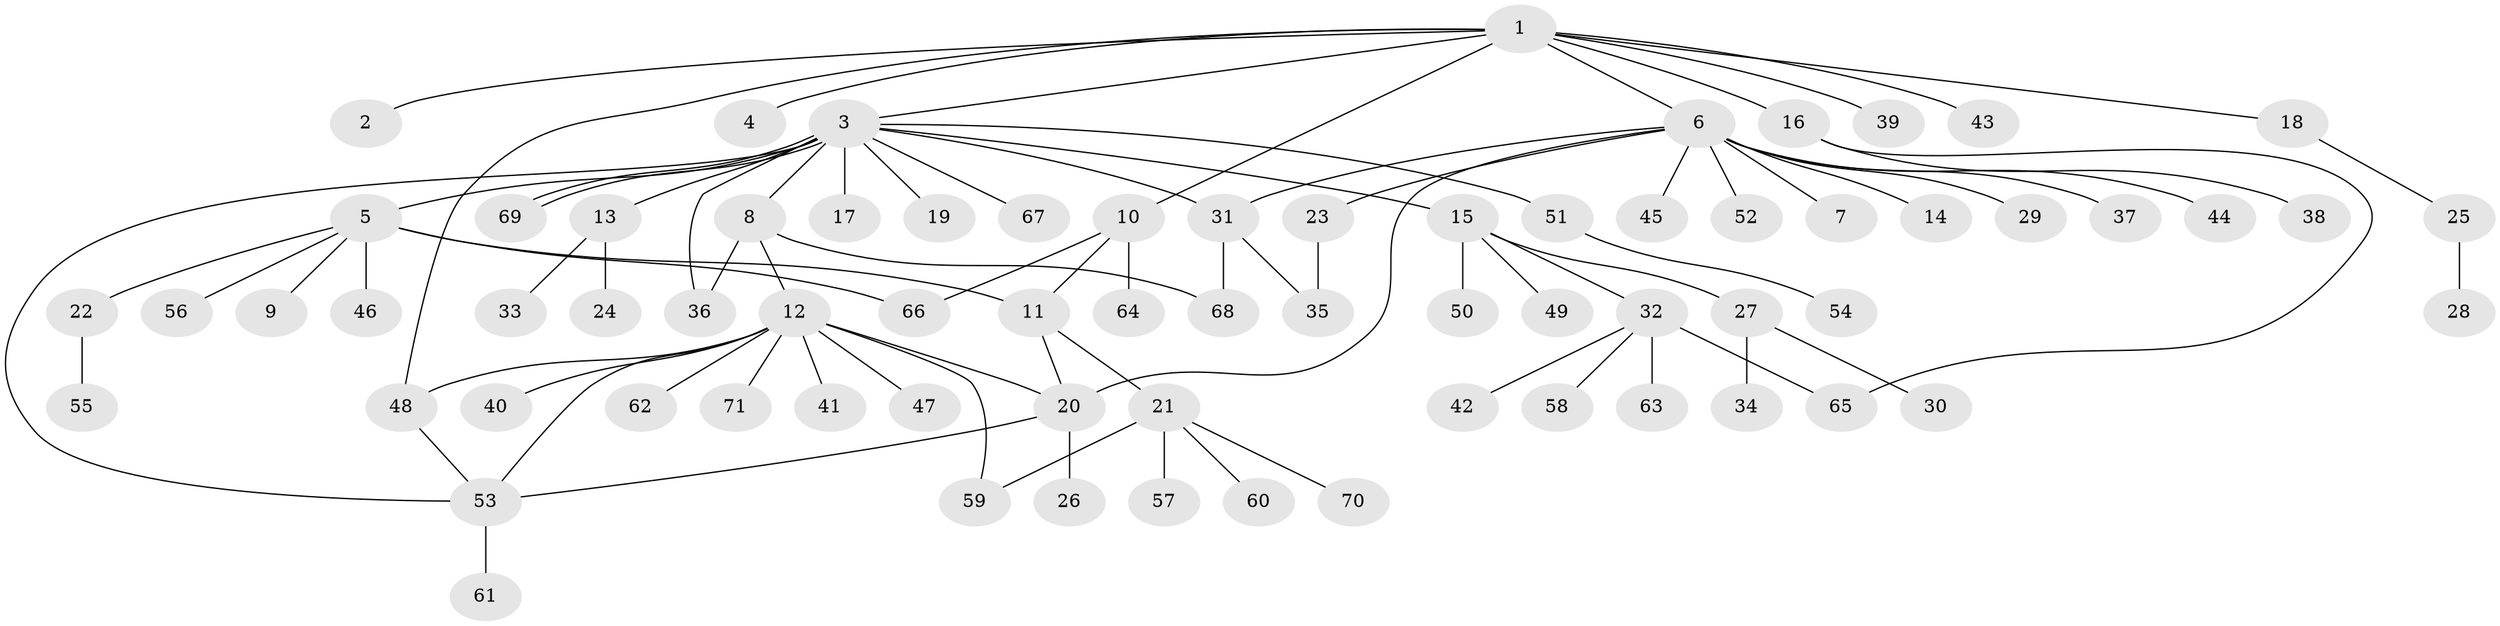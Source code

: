 // Generated by graph-tools (version 1.1) at 2025/14/03/09/25 04:14:36]
// undirected, 71 vertices, 85 edges
graph export_dot {
graph [start="1"]
  node [color=gray90,style=filled];
  1;
  2;
  3;
  4;
  5;
  6;
  7;
  8;
  9;
  10;
  11;
  12;
  13;
  14;
  15;
  16;
  17;
  18;
  19;
  20;
  21;
  22;
  23;
  24;
  25;
  26;
  27;
  28;
  29;
  30;
  31;
  32;
  33;
  34;
  35;
  36;
  37;
  38;
  39;
  40;
  41;
  42;
  43;
  44;
  45;
  46;
  47;
  48;
  49;
  50;
  51;
  52;
  53;
  54;
  55;
  56;
  57;
  58;
  59;
  60;
  61;
  62;
  63;
  64;
  65;
  66;
  67;
  68;
  69;
  70;
  71;
  1 -- 2;
  1 -- 3;
  1 -- 4;
  1 -- 6;
  1 -- 10;
  1 -- 16;
  1 -- 18;
  1 -- 39;
  1 -- 43;
  1 -- 48;
  3 -- 5;
  3 -- 8;
  3 -- 13;
  3 -- 15;
  3 -- 17;
  3 -- 19;
  3 -- 31;
  3 -- 36;
  3 -- 51;
  3 -- 53;
  3 -- 67;
  3 -- 69;
  3 -- 69;
  5 -- 9;
  5 -- 11;
  5 -- 22;
  5 -- 46;
  5 -- 56;
  5 -- 66;
  6 -- 7;
  6 -- 14;
  6 -- 20;
  6 -- 23;
  6 -- 29;
  6 -- 31;
  6 -- 37;
  6 -- 44;
  6 -- 45;
  6 -- 52;
  8 -- 12;
  8 -- 36;
  8 -- 68;
  10 -- 11;
  10 -- 64;
  10 -- 66;
  11 -- 20;
  11 -- 21;
  12 -- 20;
  12 -- 40;
  12 -- 41;
  12 -- 47;
  12 -- 48;
  12 -- 53;
  12 -- 59;
  12 -- 62;
  12 -- 71;
  13 -- 24;
  13 -- 33;
  15 -- 27;
  15 -- 32;
  15 -- 49;
  15 -- 50;
  16 -- 38;
  16 -- 65;
  18 -- 25;
  20 -- 26;
  20 -- 53;
  21 -- 57;
  21 -- 59;
  21 -- 60;
  21 -- 70;
  22 -- 55;
  23 -- 35;
  25 -- 28;
  27 -- 30;
  27 -- 34;
  31 -- 35;
  31 -- 68;
  32 -- 42;
  32 -- 58;
  32 -- 63;
  32 -- 65;
  48 -- 53;
  51 -- 54;
  53 -- 61;
}
